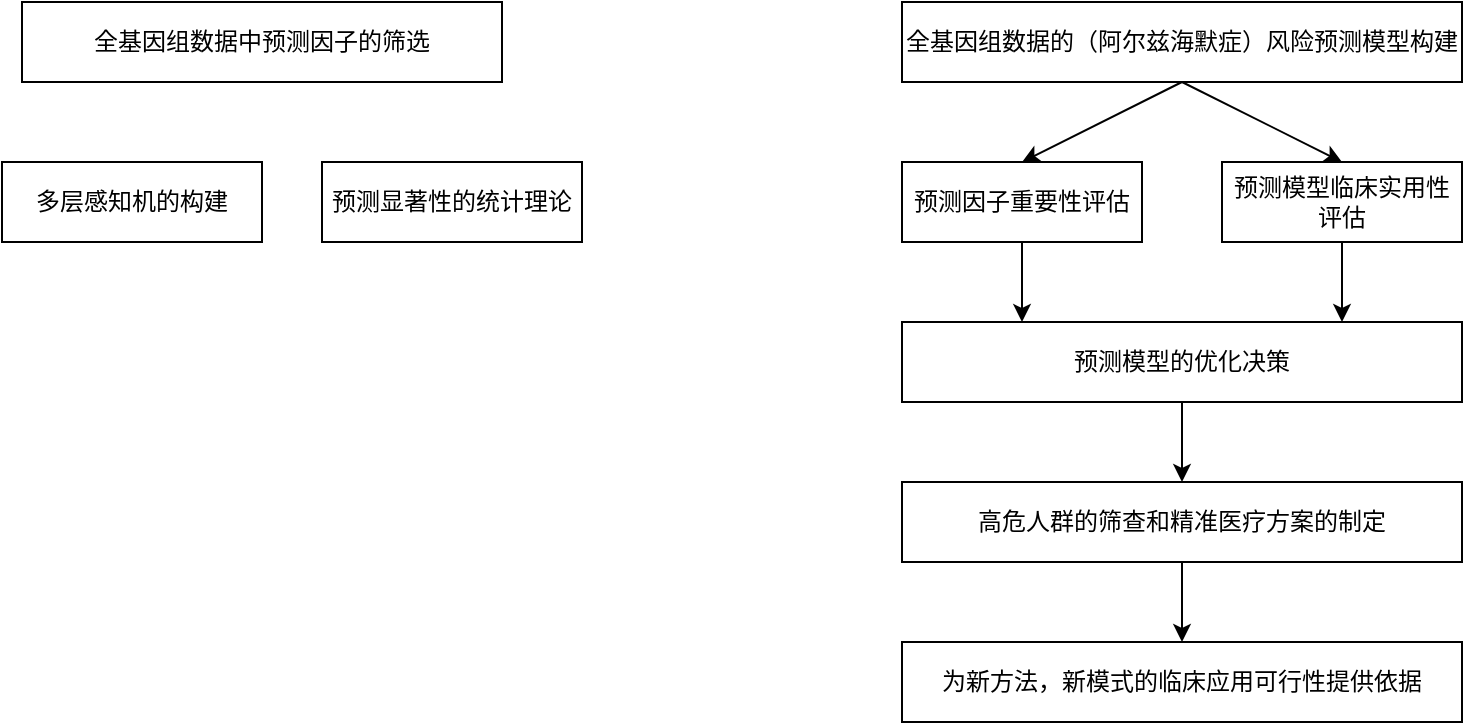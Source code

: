 <mxfile version="14.2.9" type="github">
  <diagram id="ujx4PH70cL6c1Upa9DlM" name="Page-1">
    <mxGraphModel dx="521" dy="429" grid="1" gridSize="10" guides="1" tooltips="1" connect="1" arrows="1" fold="1" page="1" pageScale="1" pageWidth="850" pageHeight="1100" math="0" shadow="0">
      <root>
        <mxCell id="0" />
        <mxCell id="1" parent="0" />
        <mxCell id="Od4STYA33UaHESueSfDS-2" value="" style="group" vertex="1" connectable="0" parent="1">
          <mxGeometry x="480" y="40" width="280" height="360" as="geometry" />
        </mxCell>
        <mxCell id="jixGBMTM5X3Je1htmg4N-1" value="&lt;div&gt;全基因组数据的（阿尔兹海默症）风险预测模型构建&lt;/div&gt;" style="rounded=0;whiteSpace=wrap;html=1;" parent="Od4STYA33UaHESueSfDS-2" vertex="1">
          <mxGeometry width="280" height="40" as="geometry" />
        </mxCell>
        <mxCell id="jixGBMTM5X3Je1htmg4N-2" value="预测因子重要性评估" style="rounded=0;whiteSpace=wrap;html=1;" parent="Od4STYA33UaHESueSfDS-2" vertex="1">
          <mxGeometry y="80" width="120" height="40" as="geometry" />
        </mxCell>
        <mxCell id="jixGBMTM5X3Je1htmg4N-5" value="" style="endArrow=classic;html=1;exitX=0.5;exitY=1;exitDx=0;exitDy=0;entryX=0.5;entryY=0;entryDx=0;entryDy=0;" parent="Od4STYA33UaHESueSfDS-2" source="jixGBMTM5X3Je1htmg4N-1" target="jixGBMTM5X3Je1htmg4N-2" edge="1">
          <mxGeometry width="50" height="50" relative="1" as="geometry">
            <mxPoint x="150" y="120" as="sourcePoint" />
            <mxPoint x="260" y="170" as="targetPoint" />
          </mxGeometry>
        </mxCell>
        <mxCell id="jixGBMTM5X3Je1htmg4N-6" value="预测模型临床实用性评估" style="rounded=0;whiteSpace=wrap;html=1;" parent="Od4STYA33UaHESueSfDS-2" vertex="1">
          <mxGeometry x="160" y="80" width="120" height="40" as="geometry" />
        </mxCell>
        <mxCell id="jixGBMTM5X3Je1htmg4N-7" value="" style="endArrow=classic;html=1;exitX=0.5;exitY=1;exitDx=0;exitDy=0;entryX=0.5;entryY=0;entryDx=0;entryDy=0;" parent="Od4STYA33UaHESueSfDS-2" source="jixGBMTM5X3Je1htmg4N-1" target="jixGBMTM5X3Je1htmg4N-6" edge="1">
          <mxGeometry width="50" height="50" relative="1" as="geometry">
            <mxPoint x="180" y="220" as="sourcePoint" />
            <mxPoint x="230" y="170" as="targetPoint" />
          </mxGeometry>
        </mxCell>
        <mxCell id="jixGBMTM5X3Je1htmg4N-8" value="预测模型的优化决策" style="rounded=0;whiteSpace=wrap;html=1;" parent="Od4STYA33UaHESueSfDS-2" vertex="1">
          <mxGeometry y="160" width="280" height="40" as="geometry" />
        </mxCell>
        <mxCell id="jixGBMTM5X3Je1htmg4N-9" value="" style="endArrow=classic;html=1;exitX=0.5;exitY=1;exitDx=0;exitDy=0;" parent="Od4STYA33UaHESueSfDS-2" source="jixGBMTM5X3Je1htmg4N-2" edge="1">
          <mxGeometry width="50" height="50" relative="1" as="geometry">
            <mxPoint x="40" y="160" as="sourcePoint" />
            <mxPoint x="60" y="160" as="targetPoint" />
          </mxGeometry>
        </mxCell>
        <mxCell id="jixGBMTM5X3Je1htmg4N-10" value="" style="endArrow=classic;html=1;exitX=0.5;exitY=1;exitDx=0;exitDy=0;" parent="Od4STYA33UaHESueSfDS-2" edge="1" source="jixGBMTM5X3Je1htmg4N-6">
          <mxGeometry width="50" height="50" relative="1" as="geometry">
            <mxPoint x="219.5" y="160" as="sourcePoint" />
            <mxPoint x="220" y="160" as="targetPoint" />
          </mxGeometry>
        </mxCell>
        <mxCell id="jixGBMTM5X3Je1htmg4N-11" value="高危人群的筛查和精准医疗方案的制定" style="whiteSpace=wrap;html=1;rounded=0;" parent="Od4STYA33UaHESueSfDS-2" vertex="1">
          <mxGeometry y="240" width="280" height="40" as="geometry" />
        </mxCell>
        <mxCell id="jixGBMTM5X3Je1htmg4N-12" value="" style="edgeStyle=orthogonalEdgeStyle;rounded=0;orthogonalLoop=1;jettySize=auto;html=1;" parent="Od4STYA33UaHESueSfDS-2" source="jixGBMTM5X3Je1htmg4N-8" target="jixGBMTM5X3Je1htmg4N-11" edge="1">
          <mxGeometry relative="1" as="geometry" />
        </mxCell>
        <mxCell id="jixGBMTM5X3Je1htmg4N-13" value="为新方法，新模式的临床应用可行性提供依据" style="whiteSpace=wrap;html=1;rounded=0;" parent="Od4STYA33UaHESueSfDS-2" vertex="1">
          <mxGeometry y="320" width="280" height="40" as="geometry" />
        </mxCell>
        <mxCell id="jixGBMTM5X3Je1htmg4N-14" value="" style="edgeStyle=orthogonalEdgeStyle;rounded=0;orthogonalLoop=1;jettySize=auto;html=1;" parent="Od4STYA33UaHESueSfDS-2" source="jixGBMTM5X3Je1htmg4N-11" target="jixGBMTM5X3Je1htmg4N-13" edge="1">
          <mxGeometry relative="1" as="geometry" />
        </mxCell>
        <mxCell id="Od4STYA33UaHESueSfDS-3" value="全基因组数据中预测因子的筛选" style="rounded=0;whiteSpace=wrap;html=1;align=center;" vertex="1" parent="1">
          <mxGeometry x="40" y="40" width="240" height="40" as="geometry" />
        </mxCell>
        <mxCell id="Od4STYA33UaHESueSfDS-4" value="多层感知机的构建" style="rounded=0;whiteSpace=wrap;html=1;align=center;" vertex="1" parent="1">
          <mxGeometry x="30" y="120" width="130" height="40" as="geometry" />
        </mxCell>
        <mxCell id="Od4STYA33UaHESueSfDS-5" value="预测显著性的统计理论" style="rounded=0;whiteSpace=wrap;html=1;align=center;" vertex="1" parent="1">
          <mxGeometry x="190" y="120" width="130" height="40" as="geometry" />
        </mxCell>
      </root>
    </mxGraphModel>
  </diagram>
</mxfile>
